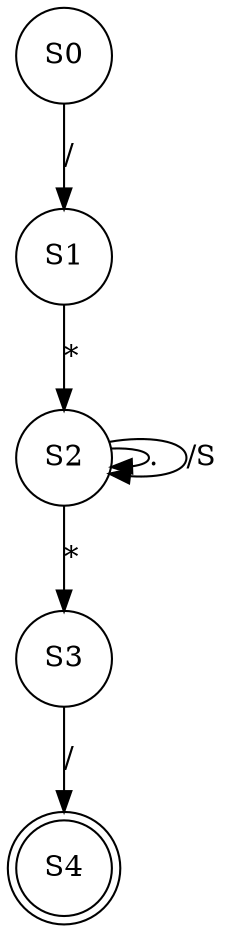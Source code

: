 // Grafica de Estados
digraph {
	node [shape=circle]
	S0 [label=S0]
	S1 [label=S1]
	S2 [label=S2]
	S3 [label=S3]
	S4 [label=S4]
	S4 [shape=doublecircle]
	S0 -> S1 [label="/"]
	S1 -> S2 [label="*"]
	S2 -> S2 [label="."]
	S2 -> S2 [label="/S"]
	S2 -> S3 [label="*"]
	S3 -> S4 [label="/"]
}
